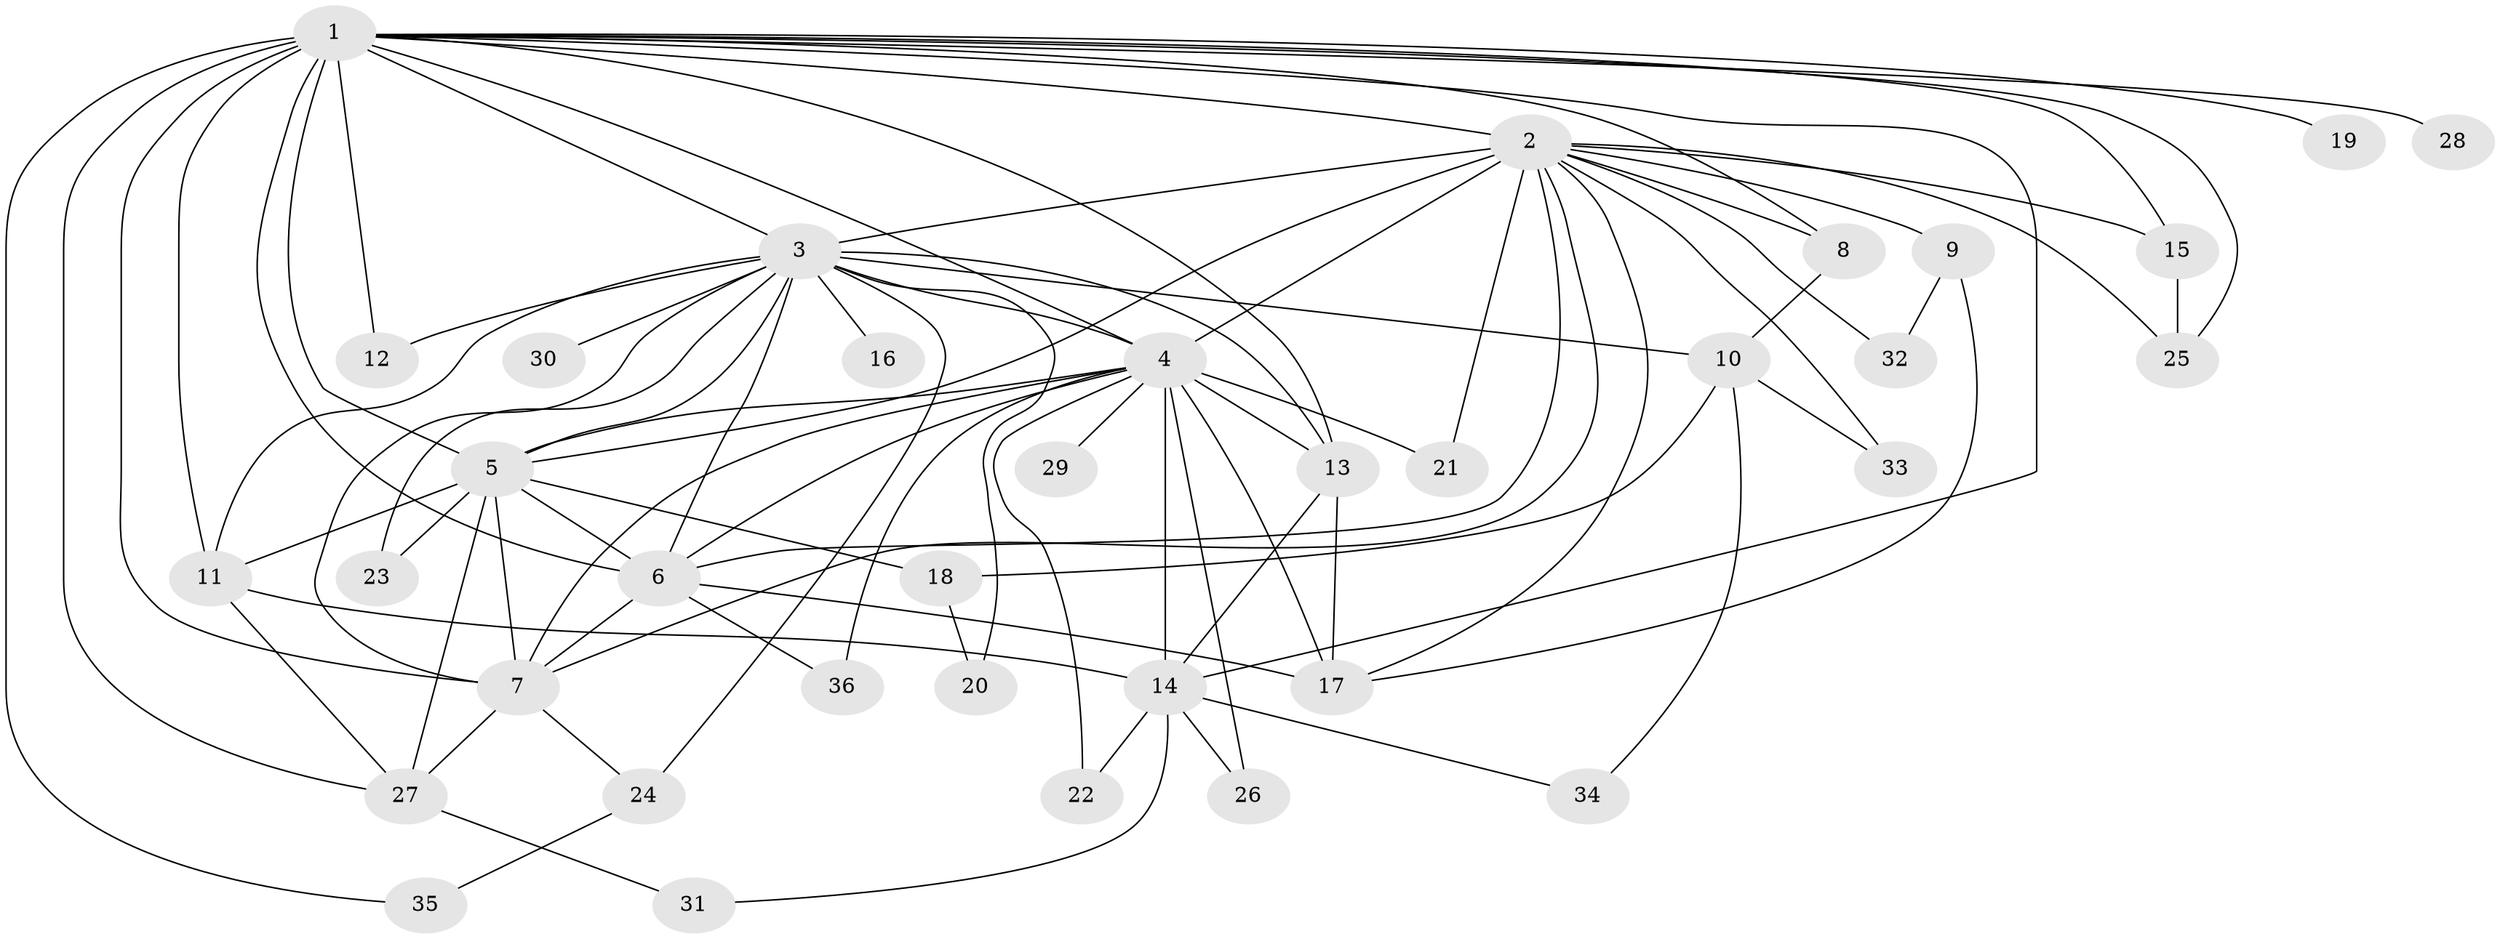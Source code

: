 // original degree distribution, {19: 0.013888888888888888, 20: 0.013888888888888888, 27: 0.013888888888888888, 14: 0.013888888888888888, 15: 0.013888888888888888, 11: 0.013888888888888888, 17: 0.013888888888888888, 21: 0.013888888888888888, 18: 0.013888888888888888, 12: 0.013888888888888888, 3: 0.1388888888888889, 2: 0.5972222222222222, 4: 0.05555555555555555, 5: 0.013888888888888888, 6: 0.041666666666666664, 9: 0.013888888888888888}
// Generated by graph-tools (version 1.1) at 2025/34/03/09/25 02:34:44]
// undirected, 36 vertices, 83 edges
graph export_dot {
graph [start="1"]
  node [color=gray90,style=filled];
  1;
  2;
  3;
  4;
  5;
  6;
  7;
  8;
  9;
  10;
  11;
  12;
  13;
  14;
  15;
  16;
  17;
  18;
  19;
  20;
  21;
  22;
  23;
  24;
  25;
  26;
  27;
  28;
  29;
  30;
  31;
  32;
  33;
  34;
  35;
  36;
  1 -- 2 [weight=2.0];
  1 -- 3 [weight=4.0];
  1 -- 4 [weight=4.0];
  1 -- 5 [weight=4.0];
  1 -- 6 [weight=3.0];
  1 -- 7 [weight=8.0];
  1 -- 8 [weight=1.0];
  1 -- 11 [weight=1.0];
  1 -- 12 [weight=1.0];
  1 -- 13 [weight=1.0];
  1 -- 14 [weight=1.0];
  1 -- 15 [weight=1.0];
  1 -- 19 [weight=1.0];
  1 -- 25 [weight=1.0];
  1 -- 27 [weight=1.0];
  1 -- 28 [weight=1.0];
  1 -- 35 [weight=1.0];
  2 -- 3 [weight=1.0];
  2 -- 4 [weight=2.0];
  2 -- 5 [weight=3.0];
  2 -- 6 [weight=2.0];
  2 -- 7 [weight=2.0];
  2 -- 8 [weight=1.0];
  2 -- 9 [weight=1.0];
  2 -- 15 [weight=1.0];
  2 -- 17 [weight=1.0];
  2 -- 21 [weight=1.0];
  2 -- 25 [weight=1.0];
  2 -- 32 [weight=1.0];
  2 -- 33 [weight=1.0];
  3 -- 4 [weight=2.0];
  3 -- 5 [weight=2.0];
  3 -- 6 [weight=2.0];
  3 -- 7 [weight=1.0];
  3 -- 10 [weight=1.0];
  3 -- 11 [weight=1.0];
  3 -- 12 [weight=1.0];
  3 -- 13 [weight=3.0];
  3 -- 16 [weight=1.0];
  3 -- 20 [weight=1.0];
  3 -- 23 [weight=1.0];
  3 -- 24 [weight=2.0];
  3 -- 30 [weight=1.0];
  4 -- 5 [weight=4.0];
  4 -- 6 [weight=2.0];
  4 -- 7 [weight=3.0];
  4 -- 13 [weight=3.0];
  4 -- 14 [weight=3.0];
  4 -- 17 [weight=2.0];
  4 -- 21 [weight=1.0];
  4 -- 22 [weight=1.0];
  4 -- 26 [weight=1.0];
  4 -- 29 [weight=1.0];
  4 -- 36 [weight=1.0];
  5 -- 6 [weight=3.0];
  5 -- 7 [weight=2.0];
  5 -- 11 [weight=1.0];
  5 -- 18 [weight=1.0];
  5 -- 23 [weight=1.0];
  5 -- 27 [weight=1.0];
  6 -- 7 [weight=1.0];
  6 -- 17 [weight=5.0];
  6 -- 36 [weight=1.0];
  7 -- 24 [weight=1.0];
  7 -- 27 [weight=1.0];
  8 -- 10 [weight=1.0];
  9 -- 17 [weight=1.0];
  9 -- 32 [weight=1.0];
  10 -- 18 [weight=1.0];
  10 -- 33 [weight=1.0];
  10 -- 34 [weight=1.0];
  11 -- 14 [weight=1.0];
  11 -- 27 [weight=2.0];
  13 -- 14 [weight=1.0];
  13 -- 17 [weight=1.0];
  14 -- 22 [weight=1.0];
  14 -- 26 [weight=1.0];
  14 -- 31 [weight=1.0];
  14 -- 34 [weight=1.0];
  15 -- 25 [weight=1.0];
  18 -- 20 [weight=1.0];
  24 -- 35 [weight=1.0];
  27 -- 31 [weight=1.0];
}

